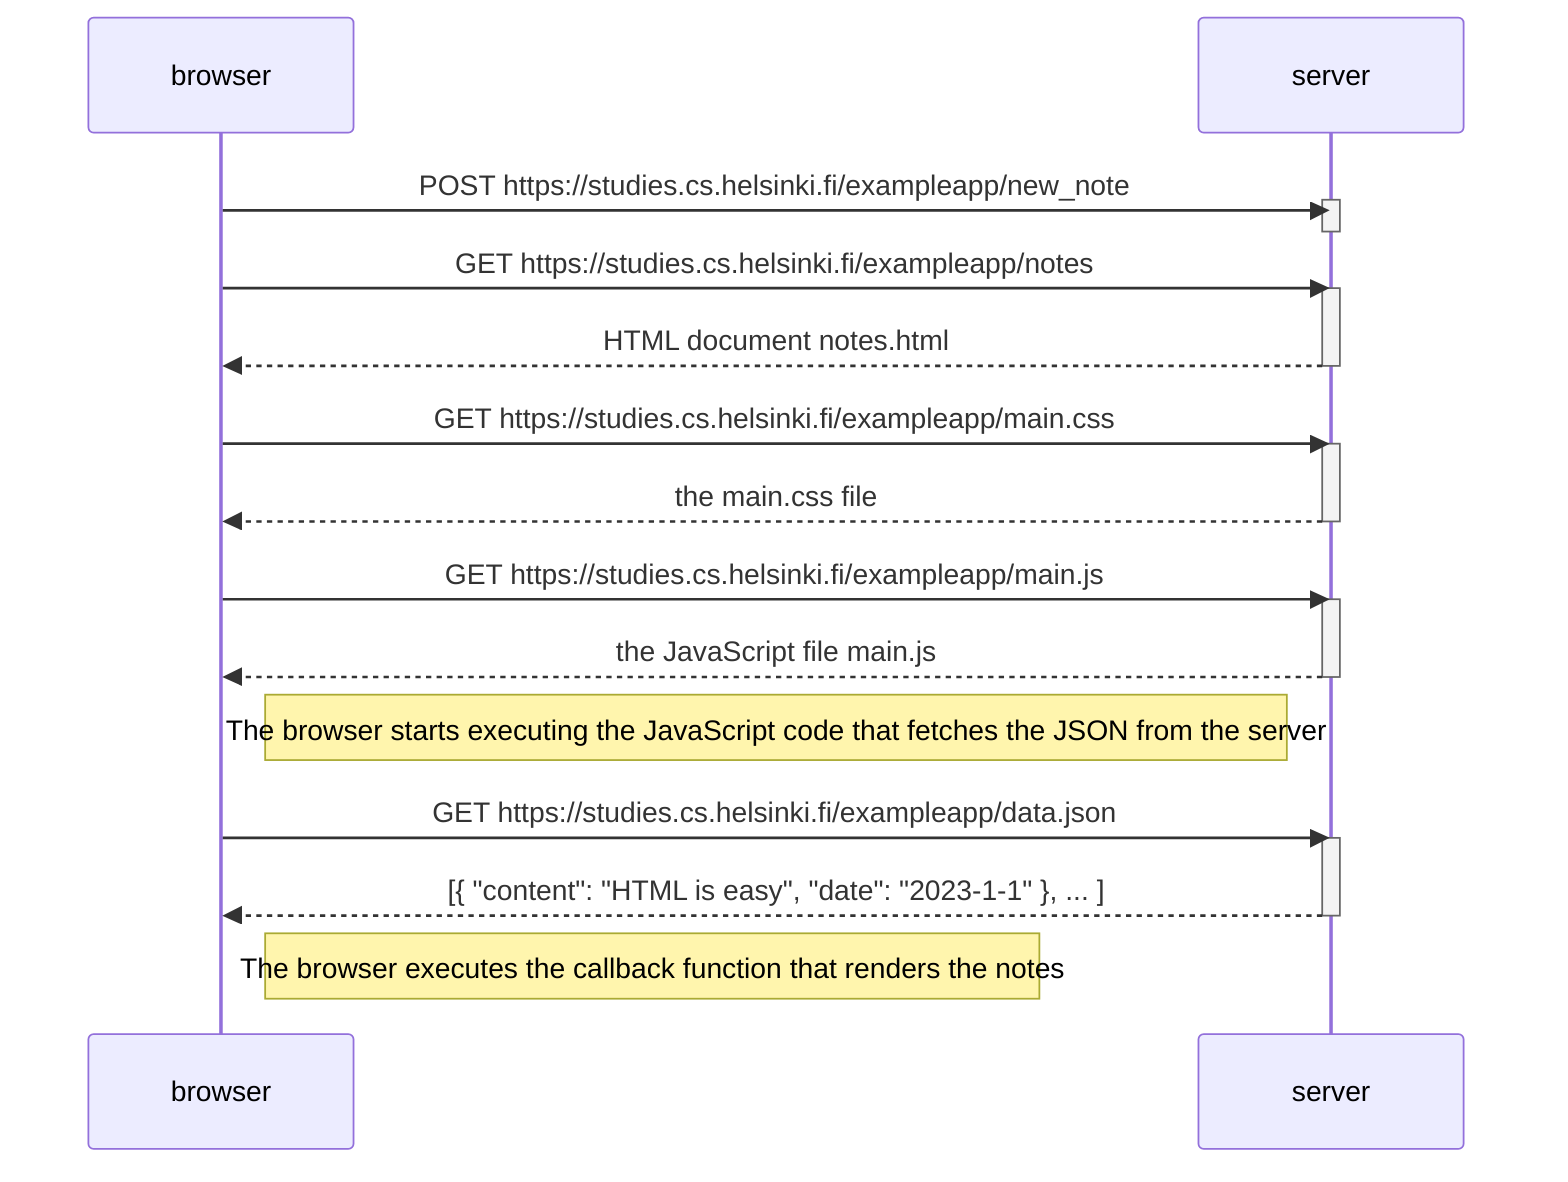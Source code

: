 sequenceDiagram
    participant browser
    participant server

    browser->>server: POST https://studies.cs.helsinki.fi/exampleapp/new_note
    activate server
    deactivate server

    browser->>server: GET https://studies.cs.helsinki.fi/exampleapp/notes
    activate server
    server-->>browser: HTML document notes.html
    deactivate server

    browser->>server: GET https://studies.cs.helsinki.fi/exampleapp/main.css
    activate server
    server-->>browser: the main.css file
    deactivate server

    browser->>server: GET https://studies.cs.helsinki.fi/exampleapp/main.js
    activate server
    server-->>browser: the JavaScript file main.js
    deactivate server

    Note right of browser: The browser starts executing the JavaScript code that fetches the JSON from the server

    browser->>server: GET https://studies.cs.helsinki.fi/exampleapp/data.json
    activate server
    server-->>browser: [{ "content": "HTML is easy", "date": "2023-1-1" }, ... ]
    deactivate server

    Note right of browser: The browser executes the callback function that renders the notes